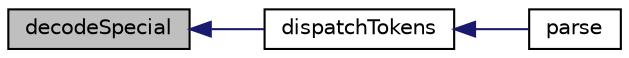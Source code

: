 digraph "decodeSpecial"
{
  edge [fontname="Helvetica",fontsize="10",labelfontname="Helvetica",labelfontsize="10"];
  node [fontname="Helvetica",fontsize="10",shape=record];
  rankdir="LR";
  Node1 [label="decodeSpecial",height=0.2,width=0.4,color="black", fillcolor="grey75", style="filled" fontcolor="black"];
  Node1 -> Node2 [dir="back",color="midnightblue",fontsize="10",style="solid",fontname="Helvetica"];
  Node2 [label="dispatchTokens",height=0.2,width=0.4,color="black", fillcolor="white", style="filled",URL="$class_simple_lexer.html#acc9a4d24768dee703a88f6450dfea99a"];
  Node2 -> Node3 [dir="back",color="midnightblue",fontsize="10",style="solid",fontname="Helvetica"];
  Node3 [label="parse",height=0.2,width=0.4,color="black", fillcolor="white", style="filled",URL="$class_simple_lexer.html#ace0ae9351e37e2ca585ac26e29f00f49"];
}

